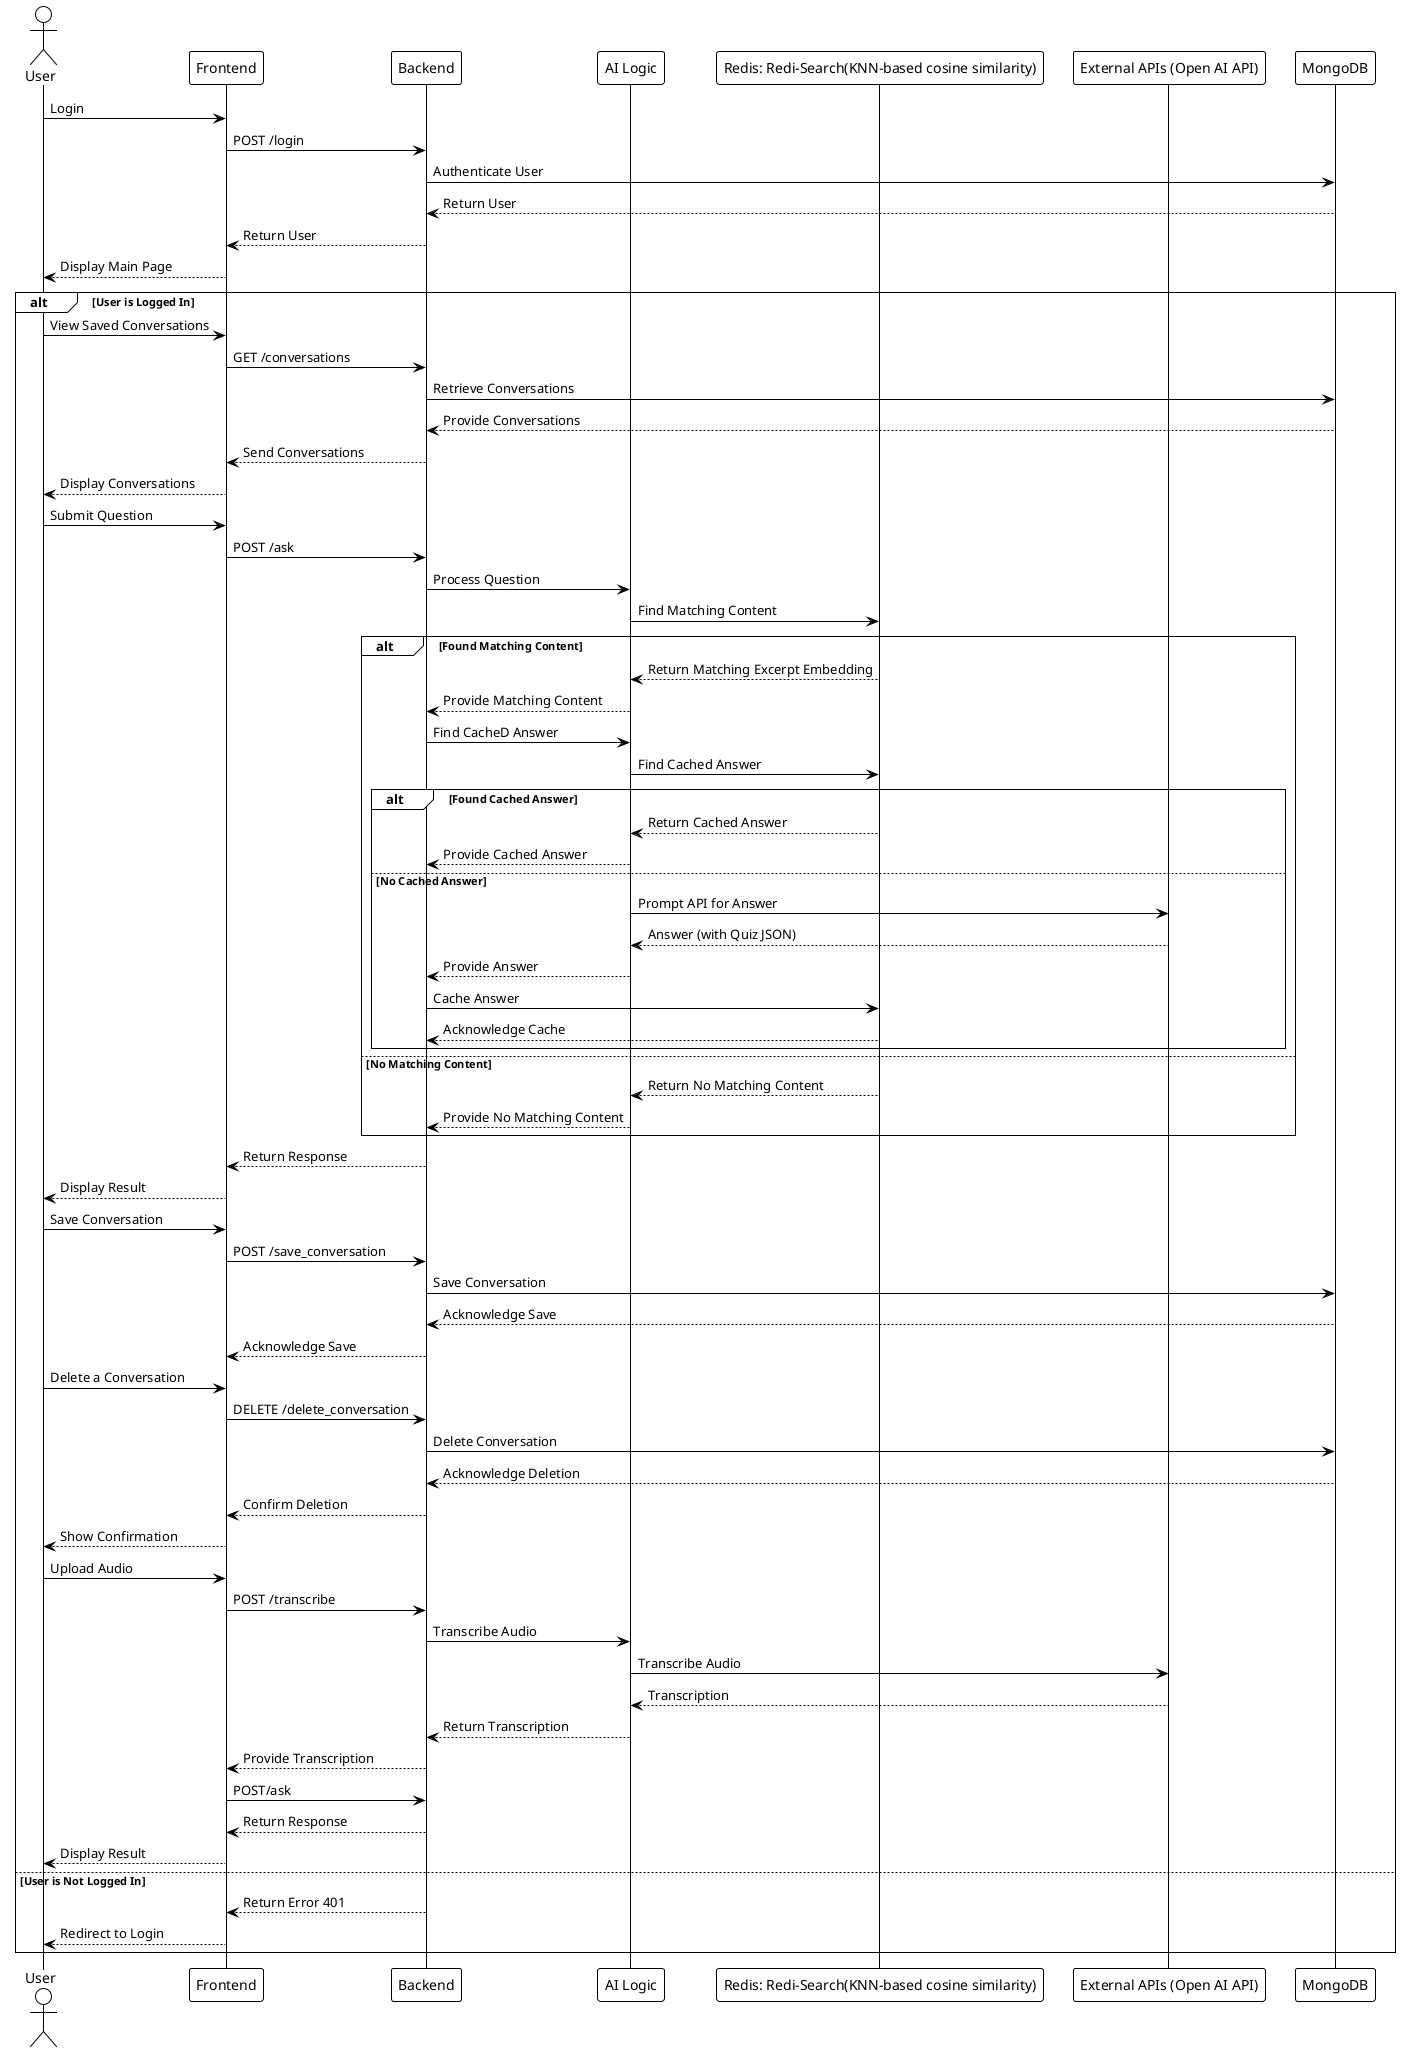 @startuml
!theme plain

actor User
participant Frontend
participant Backend
participant "AI Logic" as AI
participant "Redis: Redi-Search(KNN-based cosine similarity)" as Redis
participant "External APIs (Open AI API)" as API
participant "MongoDB" as DB

' User Login Flow
User -> Frontend: Login
Frontend -> Backend: POST /login
Backend -> DB: Authenticate User
DB --> Backend: Return User
Backend --> Frontend: Return User
Frontend --> User: Display Main Page

' Question Answering Flow
alt User is Logged In

    ' Retrieve Conversations Flow
    User -> Frontend: View Saved Conversations
    Frontend -> Backend: GET /conversations
    Backend -> DB: Retrieve Conversations
    DB --> Backend: Provide Conversations
    Backend --> Frontend: Send Conversations
    Frontend --> User: Display Conversations

    User -> Frontend: Submit Question
    Frontend -> Backend: POST /ask
    Backend -> AI: Process Question
    AI -> Redis: Find Matching Content

    alt Found Matching Content
        Redis --> AI: Return Matching Excerpt Embedding
        AI --> Backend: Provide Matching Content
        Backend -> AI: Find CacheD Answer
        AI -> Redis: Find Cached Answer

        alt Found Cached Answer
            Redis --> AI: Return Cached Answer
            AI --> Backend: Provide Cached Answer
        else No Cached Answer
            AI -> API: Prompt API for Answer
            API --> AI: Answer (with Quiz JSON)
            AI --> Backend: Provide Answer
            Backend -> Redis: Cache Answer
            Redis --> Backend: Acknowledge Cache
        end
    else No Matching Content
        Redis --> AI: Return No Matching Content
        AI --> Backend: Provide No Matching Content
    end
    Backend --> Frontend: Return Response
    Frontend --> User: Display Result

    ' Save Conversation Flow
    User -> Frontend: Save Conversation
    Frontend -> Backend: POST /save_conversation
    Backend -> DB: Save Conversation
    DB --> Backend: Acknowledge Save
    Backend --> Frontend: Acknowledge Save

    ' Delete Conversation Flow
    User -> Frontend: Delete a Conversation
    Frontend -> Backend: DELETE /delete_conversation
    Backend -> DB: Delete Conversation
    DB --> Backend: Acknowledge Deletion
    Backend --> Frontend: Confirm Deletion
    Frontend --> User: Show Confirmation

    ' Audio Transcription Flow
    User -> Frontend: Upload Audio
    Frontend -> Backend: POST /transcribe
    Backend -> AI: Transcribe Audio
    AI -> API: Transcribe Audio
    API --> AI: Transcription
    AI --> Backend: Return Transcription
    Backend --> Frontend: Provide Transcription
    Frontend -> Backend: POST/ask
    Backend --> Frontend: Return Response
    Frontend --> User: Display Result
    
else User is Not Logged In
    Backend --> Frontend: Return Error 401
    Frontend --> User: Redirect to Login
end

@enduml
